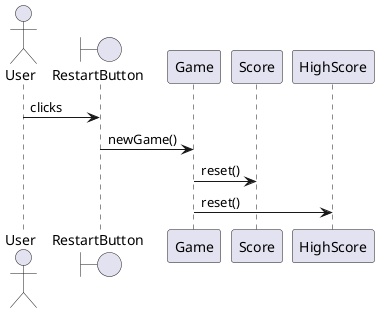 @startuml

actor User
boundary RestartButton

User -> RestartButton : clicks
RestartButton -> Game : newGame()
Game -> Score : reset()
Game -> HighScore : reset()

@enduml
